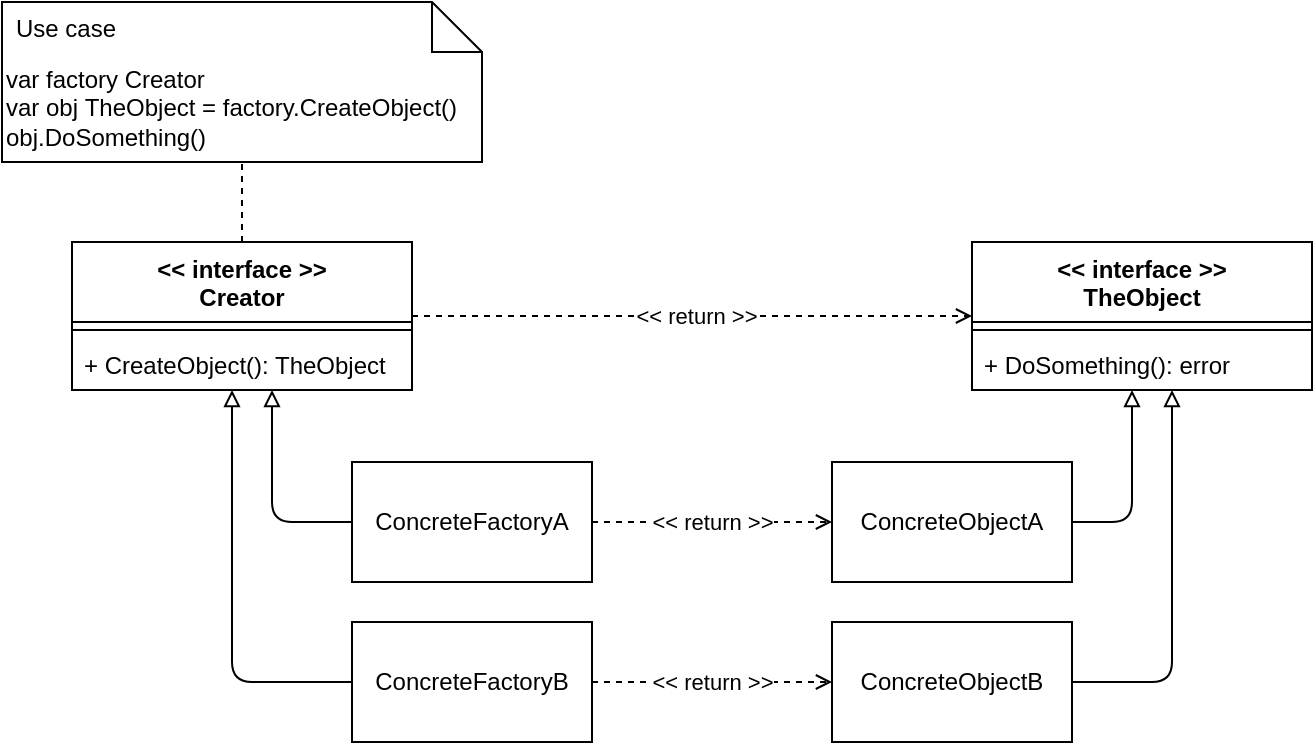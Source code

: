 <mxfile>
    <diagram id="RA1LzO7L9Ho9czpot1ZQ" name="Page-1">
        <mxGraphModel dx="978" dy="629" grid="1" gridSize="10" guides="1" tooltips="1" connect="1" arrows="1" fold="1" page="1" pageScale="1" pageWidth="1169" pageHeight="827" math="0" shadow="0">
            <root>
                <mxCell id="0"/>
                <mxCell id="1" parent="0"/>
                <mxCell id="9" value="&amp;lt;&amp;lt; return &amp;gt;&amp;gt;" style="edgeStyle=none;html=1;dashed=1;endArrow=open;endFill=0;" edge="1" parent="1" source="2" target="6">
                    <mxGeometry x="0.009" relative="1" as="geometry">
                        <mxPoint as="offset"/>
                    </mxGeometry>
                </mxCell>
                <mxCell id="12" value="" style="edgeStyle=none;html=1;endArrow=none;endFill=0;dashed=1;" edge="1" parent="1" source="2" target="10">
                    <mxGeometry relative="1" as="geometry"/>
                </mxCell>
                <mxCell id="2" value="&lt;&lt; interface &gt;&gt;&#10;Creator" style="swimlane;fontStyle=1;align=center;verticalAlign=top;childLayout=stackLayout;horizontal=1;startSize=40;horizontalStack=0;resizeParent=1;resizeParentMax=0;resizeLast=0;collapsible=1;marginBottom=0;" vertex="1" parent="1">
                    <mxGeometry x="130" y="200" width="170" height="74" as="geometry"/>
                </mxCell>
                <mxCell id="4" value="" style="line;strokeWidth=1;fillColor=none;align=left;verticalAlign=middle;spacingTop=-1;spacingLeft=3;spacingRight=3;rotatable=0;labelPosition=right;points=[];portConstraint=eastwest;strokeColor=inherit;" vertex="1" parent="2">
                    <mxGeometry y="40" width="170" height="8" as="geometry"/>
                </mxCell>
                <mxCell id="5" value="+ CreateObject(): TheObject" style="text;strokeColor=none;fillColor=none;align=left;verticalAlign=top;spacingLeft=4;spacingRight=4;overflow=hidden;rotatable=0;points=[[0,0.5],[1,0.5]];portConstraint=eastwest;" vertex="1" parent="2">
                    <mxGeometry y="48" width="170" height="26" as="geometry"/>
                </mxCell>
                <mxCell id="6" value="&lt;&lt; interface &gt;&gt;&#10;TheObject" style="swimlane;fontStyle=1;align=center;verticalAlign=top;childLayout=stackLayout;horizontal=1;startSize=40;horizontalStack=0;resizeParent=1;resizeParentMax=0;resizeLast=0;collapsible=1;marginBottom=0;" vertex="1" parent="1">
                    <mxGeometry x="580" y="200" width="170" height="74" as="geometry"/>
                </mxCell>
                <mxCell id="7" value="" style="line;strokeWidth=1;fillColor=none;align=left;verticalAlign=middle;spacingTop=-1;spacingLeft=3;spacingRight=3;rotatable=0;labelPosition=right;points=[];portConstraint=eastwest;strokeColor=inherit;" vertex="1" parent="6">
                    <mxGeometry y="40" width="170" height="8" as="geometry"/>
                </mxCell>
                <mxCell id="8" value="+ DoSomething(): error" style="text;strokeColor=none;fillColor=none;align=left;verticalAlign=top;spacingLeft=4;spacingRight=4;overflow=hidden;rotatable=0;points=[[0,0.5],[1,0.5]];portConstraint=eastwest;" vertex="1" parent="6">
                    <mxGeometry y="48" width="170" height="26" as="geometry"/>
                </mxCell>
                <mxCell id="10" value="var factory Creator&lt;br&gt;var obj&amp;nbsp;TheObject = factory.CreateObject()&lt;br&gt;obj.DoSomething()" style="shape=note2;boundedLbl=1;whiteSpace=wrap;html=1;size=25;verticalAlign=top;align=left;" vertex="1" parent="1">
                    <mxGeometry x="95" y="80" width="240" height="80" as="geometry"/>
                </mxCell>
                <mxCell id="11" value="Use case" style="resizeWidth=1;part=1;strokeColor=none;fillColor=none;align=left;spacingLeft=5;" vertex="1" parent="10">
                    <mxGeometry width="240" height="25" relative="1" as="geometry"/>
                </mxCell>
                <mxCell id="16" value="" style="edgeStyle=orthogonalEdgeStyle;html=1;endArrow=block;endFill=0;" edge="1" parent="1" source="13" target="8">
                    <mxGeometry relative="1" as="geometry">
                        <Array as="points">
                            <mxPoint x="660" y="340"/>
                        </Array>
                    </mxGeometry>
                </mxCell>
                <mxCell id="13" value="ConcreteObjectA" style="rounded=0;whiteSpace=wrap;html=1;" vertex="1" parent="1">
                    <mxGeometry x="510" y="310" width="120" height="60" as="geometry"/>
                </mxCell>
                <mxCell id="15" value="" style="edgeStyle=orthogonalEdgeStyle;html=1;endArrow=block;endFill=0;" edge="1" parent="1" source="14" target="8">
                    <mxGeometry relative="1" as="geometry">
                        <Array as="points">
                            <mxPoint x="680" y="420"/>
                        </Array>
                    </mxGeometry>
                </mxCell>
                <mxCell id="14" value="ConcreteObjectB" style="rounded=0;whiteSpace=wrap;html=1;" vertex="1" parent="1">
                    <mxGeometry x="510" y="390" width="120" height="60" as="geometry"/>
                </mxCell>
                <mxCell id="19" value="" style="edgeStyle=orthogonalEdgeStyle;html=1;endArrow=block;endFill=0;" edge="1" parent="1" source="17" target="5">
                    <mxGeometry relative="1" as="geometry">
                        <Array as="points">
                            <mxPoint x="230" y="340"/>
                        </Array>
                    </mxGeometry>
                </mxCell>
                <mxCell id="17" value="ConcreteFactoryA" style="rounded=0;whiteSpace=wrap;html=1;" vertex="1" parent="1">
                    <mxGeometry x="270" y="310" width="120" height="60" as="geometry"/>
                </mxCell>
                <mxCell id="20" value="" style="edgeStyle=orthogonalEdgeStyle;html=1;endArrow=block;endFill=0;" edge="1" parent="1" source="18" target="5">
                    <mxGeometry relative="1" as="geometry">
                        <Array as="points">
                            <mxPoint x="210" y="420"/>
                        </Array>
                    </mxGeometry>
                </mxCell>
                <mxCell id="25" value="&amp;lt;&amp;lt; return &amp;gt;&amp;gt;" style="edgeStyle=none;html=1;endArrow=open;endFill=0;dashed=1;" edge="1" parent="1" source="17" target="13">
                    <mxGeometry relative="1" as="geometry"/>
                </mxCell>
                <mxCell id="26" value="&amp;lt;&amp;lt; return &amp;gt;&amp;gt;" style="edgeStyle=none;html=1;endArrow=open;endFill=0;dashed=1;" edge="1" parent="1" source="18" target="14">
                    <mxGeometry relative="1" as="geometry"/>
                </mxCell>
                <mxCell id="18" value="ConcreteFactoryB" style="rounded=0;whiteSpace=wrap;html=1;" vertex="1" parent="1">
                    <mxGeometry x="270" y="390" width="120" height="60" as="geometry"/>
                </mxCell>
            </root>
        </mxGraphModel>
    </diagram>
</mxfile>